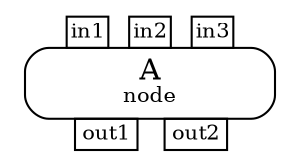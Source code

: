 digraph G {
rankdir=TB
src [
    shape=plaintext
    label=<
    <TABLE
        BORDER="0"
        CELLBORDER="0"
        CELLSPACING="0"
        CELLPADDING="0"
    >
        <TR>
            <TD>
                <TABLE
                    BORDER="0"
                    CELLBORDER="0"
                    CELLSPACING="0"
                    CELLPADDING="0"
                >
                    <TR>
                        <TD WIDTH="20"></TD>
                        <TD PORT="in1" BORDER="1" CELLPADDING="1"><FONT POINT-SIZE="10">in1</FONT></TD>
                        <TD WIDTH="10"></TD>
                        <TD PORT="in2" BORDER="1" CELLPADDING="1"><FONT POINT-SIZE="10">in2</FONT></TD>
                        <TD WIDTH="10"></TD><TD PORT="in3" BORDER="1" CELLPADDING="1"><FONT POINT-SIZE="10">in3</FONT></TD>
                        <TD WIDTH="20"></TD>
                    </TR>
                </TABLE>
            </TD>
        </TR>
        <TR>
            <TD BORDER="1" STYLE="ROUNDED" CELLPADDING="4" COLOR="black">A<BR/><FONT POINT-SIZE="10">node</FONT></TD>
        </TR>
        <TR>
            <TD BORDER="0">
                <TABLE BORDER="0" CELLBORDER="0" CELLSPACING="0" CELLPADDING="0">
                    <TR>
                        <TD WIDTH="20"></TD>
                        <TD PORT="out1" BORDER="1" CELLPADDING="1"><FONT POINT-SIZE="10">out1</FONT></TD>
                        <TD WIDTH="10"></TD>
                        <TD PORT="out2" BORDER="1" CELLPADDING="1"><FONT POINT-SIZE="10">out2</FONT></TD>
                        <TD WIDTH="20"></TD>
                    </TR>
                </TABLE>
            </TD>
        </TR>
    </TABLE>
>];

}